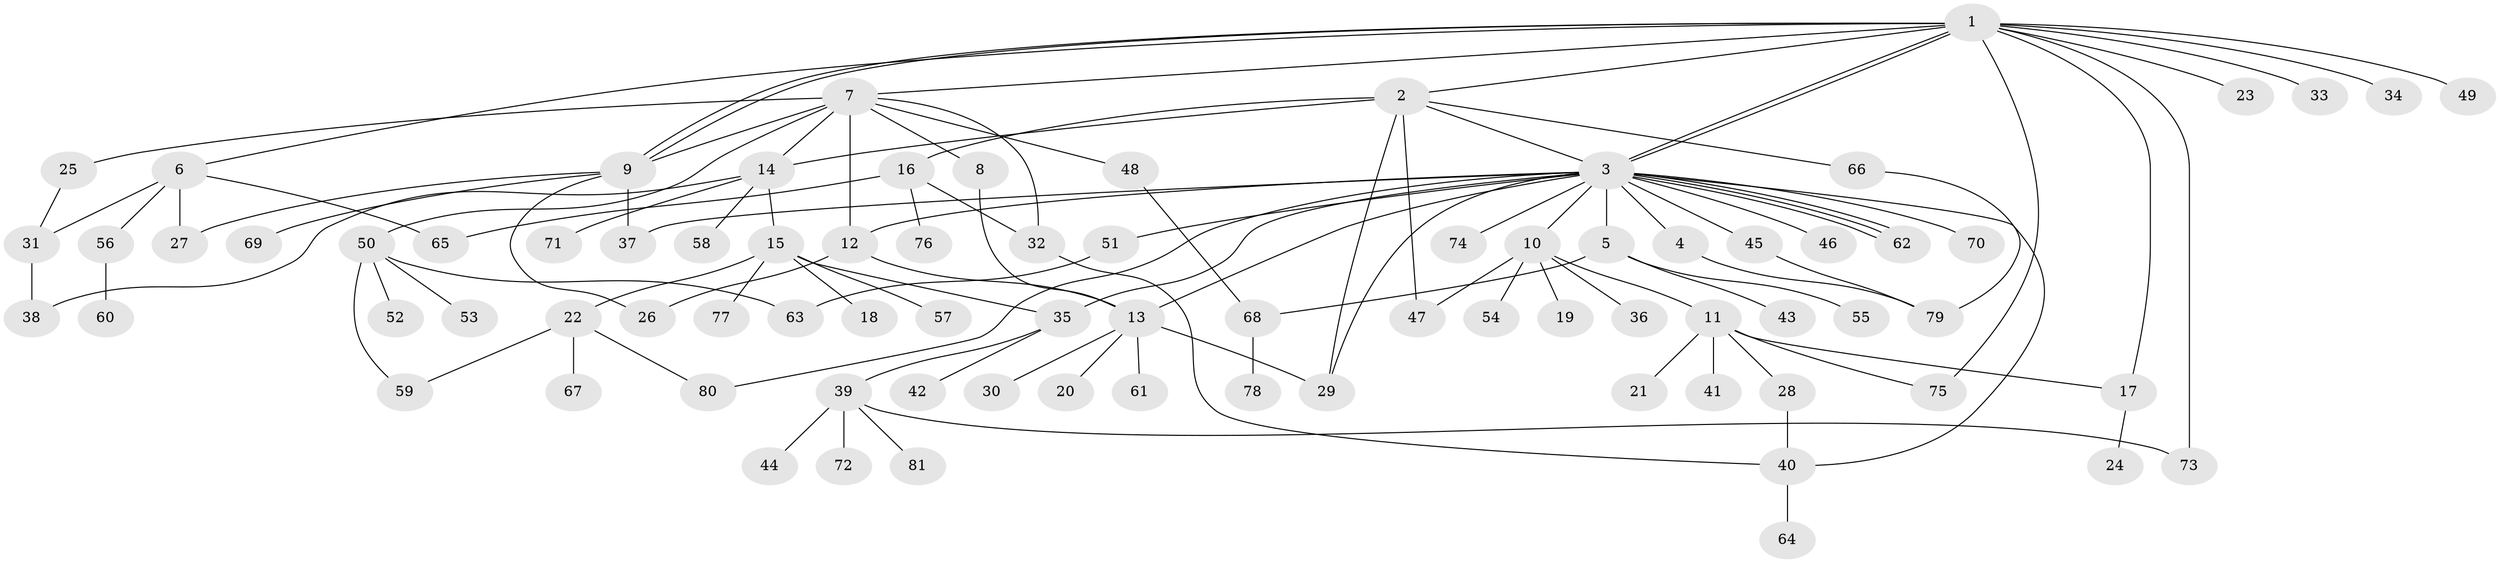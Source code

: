// Generated by graph-tools (version 1.1) at 2025/48/03/09/25 04:48:19]
// undirected, 81 vertices, 112 edges
graph export_dot {
graph [start="1"]
  node [color=gray90,style=filled];
  1;
  2;
  3;
  4;
  5;
  6;
  7;
  8;
  9;
  10;
  11;
  12;
  13;
  14;
  15;
  16;
  17;
  18;
  19;
  20;
  21;
  22;
  23;
  24;
  25;
  26;
  27;
  28;
  29;
  30;
  31;
  32;
  33;
  34;
  35;
  36;
  37;
  38;
  39;
  40;
  41;
  42;
  43;
  44;
  45;
  46;
  47;
  48;
  49;
  50;
  51;
  52;
  53;
  54;
  55;
  56;
  57;
  58;
  59;
  60;
  61;
  62;
  63;
  64;
  65;
  66;
  67;
  68;
  69;
  70;
  71;
  72;
  73;
  74;
  75;
  76;
  77;
  78;
  79;
  80;
  81;
  1 -- 2;
  1 -- 3;
  1 -- 3;
  1 -- 6;
  1 -- 7;
  1 -- 9;
  1 -- 9;
  1 -- 17;
  1 -- 23;
  1 -- 33;
  1 -- 34;
  1 -- 49;
  1 -- 73;
  1 -- 75;
  2 -- 3;
  2 -- 14;
  2 -- 16;
  2 -- 29;
  2 -- 47;
  2 -- 66;
  3 -- 4;
  3 -- 5;
  3 -- 10;
  3 -- 12;
  3 -- 13;
  3 -- 29;
  3 -- 35;
  3 -- 37;
  3 -- 40;
  3 -- 45;
  3 -- 46;
  3 -- 51;
  3 -- 62;
  3 -- 62;
  3 -- 62;
  3 -- 70;
  3 -- 74;
  3 -- 80;
  4 -- 79;
  5 -- 43;
  5 -- 55;
  5 -- 68;
  6 -- 27;
  6 -- 31;
  6 -- 56;
  6 -- 65;
  7 -- 8;
  7 -- 9;
  7 -- 12;
  7 -- 14;
  7 -- 25;
  7 -- 32;
  7 -- 48;
  7 -- 50;
  8 -- 13;
  9 -- 26;
  9 -- 27;
  9 -- 37;
  9 -- 69;
  10 -- 11;
  10 -- 19;
  10 -- 36;
  10 -- 47;
  10 -- 54;
  11 -- 17;
  11 -- 21;
  11 -- 28;
  11 -- 41;
  11 -- 75;
  12 -- 13;
  12 -- 26;
  13 -- 20;
  13 -- 29;
  13 -- 30;
  13 -- 61;
  14 -- 15;
  14 -- 38;
  14 -- 58;
  14 -- 71;
  15 -- 18;
  15 -- 22;
  15 -- 35;
  15 -- 57;
  15 -- 77;
  16 -- 32;
  16 -- 65;
  16 -- 76;
  17 -- 24;
  22 -- 59;
  22 -- 67;
  22 -- 80;
  25 -- 31;
  28 -- 40;
  31 -- 38;
  32 -- 40;
  35 -- 39;
  35 -- 42;
  39 -- 44;
  39 -- 72;
  39 -- 73;
  39 -- 81;
  40 -- 64;
  45 -- 79;
  48 -- 68;
  50 -- 52;
  50 -- 53;
  50 -- 59;
  50 -- 63;
  51 -- 63;
  56 -- 60;
  66 -- 79;
  68 -- 78;
}
